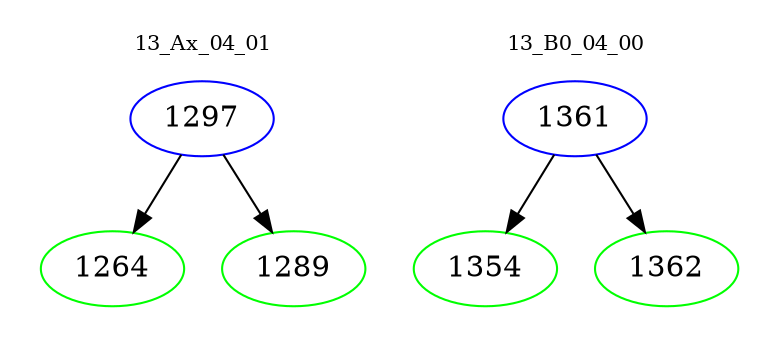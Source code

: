 digraph{
subgraph cluster_0 {
color = white
label = "13_Ax_04_01";
fontsize=10;
T0_1297 [label="1297", color="blue"]
T0_1297 -> T0_1264 [color="black"]
T0_1264 [label="1264", color="green"]
T0_1297 -> T0_1289 [color="black"]
T0_1289 [label="1289", color="green"]
}
subgraph cluster_1 {
color = white
label = "13_B0_04_00";
fontsize=10;
T1_1361 [label="1361", color="blue"]
T1_1361 -> T1_1354 [color="black"]
T1_1354 [label="1354", color="green"]
T1_1361 -> T1_1362 [color="black"]
T1_1362 [label="1362", color="green"]
}
}
